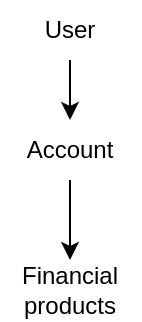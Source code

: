 <mxfile>
    <diagram id="Y2gEgNHtimIe2PhwBvoG" name="Page-1">
        <mxGraphModel dx="472" dy="286" grid="1" gridSize="10" guides="1" tooltips="1" connect="1" arrows="1" fold="1" page="1" pageScale="1" pageWidth="850" pageHeight="1100" math="0" shadow="0">
            <root>
                <mxCell id="0"/>
                <mxCell id="1" parent="0"/>
                <mxCell id="3" style="edgeStyle=none;html=1;" edge="1" parent="1" source="2">
                    <mxGeometry relative="1" as="geometry">
                        <mxPoint x="230" y="80" as="targetPoint"/>
                    </mxGeometry>
                </mxCell>
                <mxCell id="2" value="User" style="text;html=1;strokeColor=none;fillColor=none;align=center;verticalAlign=middle;whiteSpace=wrap;rounded=0;" vertex="1" parent="1">
                    <mxGeometry x="200" y="20" width="60" height="30" as="geometry"/>
                </mxCell>
                <mxCell id="5" style="edgeStyle=none;html=1;" edge="1" parent="1" source="4">
                    <mxGeometry relative="1" as="geometry">
                        <mxPoint x="230" y="150" as="targetPoint"/>
                    </mxGeometry>
                </mxCell>
                <mxCell id="4" value="Account" style="text;html=1;strokeColor=none;fillColor=none;align=center;verticalAlign=middle;whiteSpace=wrap;rounded=0;" vertex="1" parent="1">
                    <mxGeometry x="200" y="80" width="60" height="30" as="geometry"/>
                </mxCell>
                <mxCell id="6" value="Financial products" style="text;html=1;strokeColor=none;fillColor=none;align=center;verticalAlign=middle;whiteSpace=wrap;rounded=0;" vertex="1" parent="1">
                    <mxGeometry x="195" y="150" width="70" height="30" as="geometry"/>
                </mxCell>
            </root>
        </mxGraphModel>
    </diagram>
</mxfile>